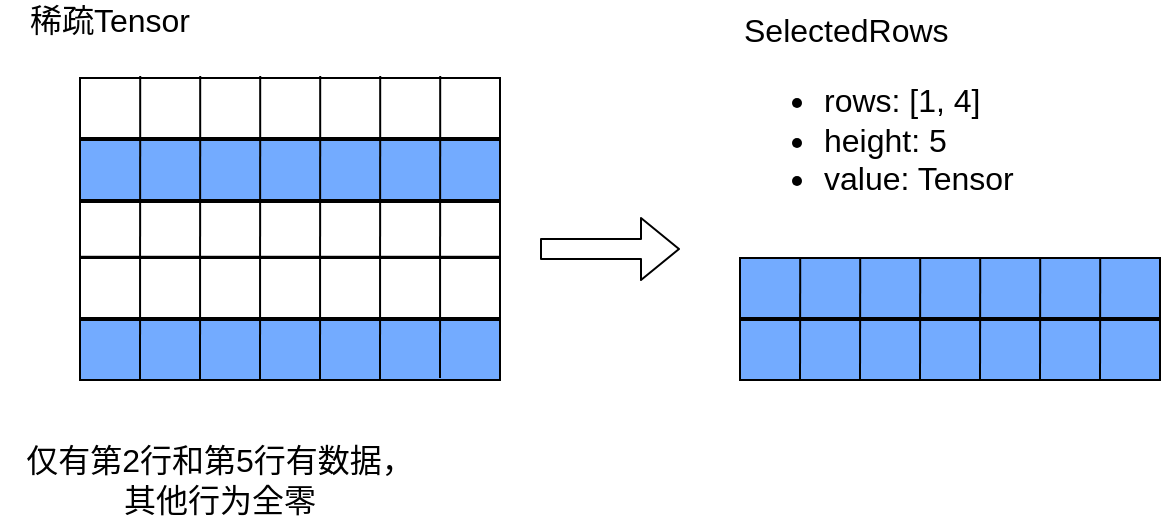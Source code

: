 <mxfile version="13.1.2" type="github" pages="3">
  <diagram id="MTYyF12gTvsuJ0GNYrn_" name="Page-1">
    <mxGraphModel dx="946" dy="613" grid="1" gridSize="10" guides="1" tooltips="1" connect="1" arrows="1" fold="1" page="1" pageScale="1" pageWidth="827" pageHeight="1169" math="0" shadow="0">
      <root>
        <mxCell id="0" />
        <mxCell id="1" parent="0" />
        <mxCell id="G4UdV7aBH-KdWNHp9eiu-1" value="" style="rounded=0;whiteSpace=wrap;html=1;" vertex="1" parent="1">
          <mxGeometry x="140" y="129" width="210" height="30" as="geometry" />
        </mxCell>
        <mxCell id="G4UdV7aBH-KdWNHp9eiu-2" value="" style="rounded=0;whiteSpace=wrap;html=1;fillColor=#73ABFF;" vertex="1" parent="1">
          <mxGeometry x="140" y="160" width="210" height="30" as="geometry" />
        </mxCell>
        <mxCell id="G4UdV7aBH-KdWNHp9eiu-3" value="" style="rounded=0;whiteSpace=wrap;html=1;" vertex="1" parent="1">
          <mxGeometry x="140" y="191" width="210" height="27.39" as="geometry" />
        </mxCell>
        <mxCell id="G4UdV7aBH-KdWNHp9eiu-5" value="" style="rounded=0;whiteSpace=wrap;html=1;" vertex="1" parent="1">
          <mxGeometry x="140" y="219" width="210" height="30" as="geometry" />
        </mxCell>
        <mxCell id="G4UdV7aBH-KdWNHp9eiu-6" value="" style="rounded=0;whiteSpace=wrap;html=1;fillColor=#73ABFF;" vertex="1" parent="1">
          <mxGeometry x="140" y="250" width="210" height="30" as="geometry" />
        </mxCell>
        <mxCell id="G4UdV7aBH-KdWNHp9eiu-7" value="稀疏Tensor" style="text;html=1;strokeColor=none;fillColor=none;align=center;verticalAlign=middle;whiteSpace=wrap;rounded=0;fontSize=16;" vertex="1" parent="1">
          <mxGeometry x="100" y="90" width="110" height="20" as="geometry" />
        </mxCell>
        <mxCell id="G4UdV7aBH-KdWNHp9eiu-8" value="" style="endArrow=none;html=1;fontSize=16;" edge="1" parent="1">
          <mxGeometry width="50" height="50" relative="1" as="geometry">
            <mxPoint x="170" y="280" as="sourcePoint" />
            <mxPoint x="170.11" y="128" as="targetPoint" />
          </mxGeometry>
        </mxCell>
        <mxCell id="G4UdV7aBH-KdWNHp9eiu-9" value="" style="endArrow=none;html=1;fontSize=16;" edge="1" parent="1">
          <mxGeometry width="50" height="50" relative="1" as="geometry">
            <mxPoint x="200" y="280" as="sourcePoint" />
            <mxPoint x="200.11" y="128" as="targetPoint" />
          </mxGeometry>
        </mxCell>
        <mxCell id="G4UdV7aBH-KdWNHp9eiu-10" value="" style="endArrow=none;html=1;fontSize=16;" edge="1" parent="1">
          <mxGeometry width="50" height="50" relative="1" as="geometry">
            <mxPoint x="230" y="280" as="sourcePoint" />
            <mxPoint x="230.11" y="128" as="targetPoint" />
          </mxGeometry>
        </mxCell>
        <mxCell id="G4UdV7aBH-KdWNHp9eiu-11" value="" style="endArrow=none;html=1;fontSize=16;" edge="1" parent="1">
          <mxGeometry width="50" height="50" relative="1" as="geometry">
            <mxPoint x="260" y="280" as="sourcePoint" />
            <mxPoint x="260.11" y="128" as="targetPoint" />
          </mxGeometry>
        </mxCell>
        <mxCell id="G4UdV7aBH-KdWNHp9eiu-12" value="" style="endArrow=none;html=1;fontSize=16;" edge="1" parent="1">
          <mxGeometry width="50" height="50" relative="1" as="geometry">
            <mxPoint x="290" y="280" as="sourcePoint" />
            <mxPoint x="290.11" y="128" as="targetPoint" />
          </mxGeometry>
        </mxCell>
        <mxCell id="G4UdV7aBH-KdWNHp9eiu-13" value="" style="endArrow=none;html=1;fontSize=16;" edge="1" parent="1">
          <mxGeometry width="50" height="50" relative="1" as="geometry">
            <mxPoint x="320" y="279" as="sourcePoint" />
            <mxPoint x="320.11" y="128" as="targetPoint" />
          </mxGeometry>
        </mxCell>
        <mxCell id="G4UdV7aBH-KdWNHp9eiu-16" value="仅有第2行和第5行有数据，其他行为全零" style="text;html=1;strokeColor=none;fillColor=none;align=center;verticalAlign=middle;whiteSpace=wrap;rounded=0;fontSize=16;" vertex="1" parent="1">
          <mxGeometry x="110" y="320" width="200" height="20" as="geometry" />
        </mxCell>
        <mxCell id="G4UdV7aBH-KdWNHp9eiu-17" value="SelectedRows&lt;br&gt;&lt;ul&gt;&lt;li&gt;&lt;span&gt;rows: [1, 4]&lt;/span&gt;&lt;/li&gt;&lt;li&gt;&lt;span&gt;height: 5&lt;/span&gt;&lt;/li&gt;&lt;li&gt;&lt;span&gt;value: Tensor&lt;/span&gt;&lt;/li&gt;&lt;/ul&gt;" style="text;html=1;strokeColor=none;fillColor=none;align=left;verticalAlign=middle;whiteSpace=wrap;rounded=0;fontSize=16;" vertex="1" parent="1">
          <mxGeometry x="470" y="110" width="160" height="80" as="geometry" />
        </mxCell>
        <mxCell id="G4UdV7aBH-KdWNHp9eiu-18" value="" style="rounded=0;whiteSpace=wrap;html=1;fillColor=#73ABFF;" vertex="1" parent="1">
          <mxGeometry x="470" y="250" width="210" height="30" as="geometry" />
        </mxCell>
        <mxCell id="G4UdV7aBH-KdWNHp9eiu-19" value="" style="rounded=0;whiteSpace=wrap;html=1;fillColor=#73ABFF;" vertex="1" parent="1">
          <mxGeometry x="470" y="219" width="210" height="30" as="geometry" />
        </mxCell>
        <mxCell id="G4UdV7aBH-KdWNHp9eiu-20" value="" style="shape=flexArrow;endArrow=classic;html=1;fontSize=16;" edge="1" parent="1">
          <mxGeometry width="50" height="50" relative="1" as="geometry">
            <mxPoint x="370" y="214.5" as="sourcePoint" />
            <mxPoint x="440" y="214.5" as="targetPoint" />
          </mxGeometry>
        </mxCell>
        <mxCell id="G4UdV7aBH-KdWNHp9eiu-21" value="" style="endArrow=none;html=1;fontSize=16;" edge="1" parent="1">
          <mxGeometry width="50" height="50" relative="1" as="geometry">
            <mxPoint x="500" y="280" as="sourcePoint" />
            <mxPoint x="500.11" y="219" as="targetPoint" />
          </mxGeometry>
        </mxCell>
        <mxCell id="G4UdV7aBH-KdWNHp9eiu-22" value="" style="endArrow=none;html=1;fontSize=16;" edge="1" parent="1">
          <mxGeometry width="50" height="50" relative="1" as="geometry">
            <mxPoint x="530" y="280" as="sourcePoint" />
            <mxPoint x="530.11" y="219" as="targetPoint" />
          </mxGeometry>
        </mxCell>
        <mxCell id="G4UdV7aBH-KdWNHp9eiu-23" value="" style="endArrow=none;html=1;fontSize=16;" edge="1" parent="1">
          <mxGeometry width="50" height="50" relative="1" as="geometry">
            <mxPoint x="560" y="280" as="sourcePoint" />
            <mxPoint x="560.11" y="219" as="targetPoint" />
          </mxGeometry>
        </mxCell>
        <mxCell id="G4UdV7aBH-KdWNHp9eiu-24" value="" style="endArrow=none;html=1;fontSize=16;" edge="1" parent="1">
          <mxGeometry width="50" height="50" relative="1" as="geometry">
            <mxPoint x="590" y="280" as="sourcePoint" />
            <mxPoint x="590.11" y="219" as="targetPoint" />
          </mxGeometry>
        </mxCell>
        <mxCell id="G4UdV7aBH-KdWNHp9eiu-25" value="" style="endArrow=none;html=1;fontSize=16;" edge="1" parent="1">
          <mxGeometry width="50" height="50" relative="1" as="geometry">
            <mxPoint x="620" y="280" as="sourcePoint" />
            <mxPoint x="620.11" y="219" as="targetPoint" />
          </mxGeometry>
        </mxCell>
        <mxCell id="G4UdV7aBH-KdWNHp9eiu-26" value="" style="endArrow=none;html=1;fontSize=16;" edge="1" parent="1">
          <mxGeometry width="50" height="50" relative="1" as="geometry">
            <mxPoint x="650" y="280" as="sourcePoint" />
            <mxPoint x="650.11" y="219" as="targetPoint" />
          </mxGeometry>
        </mxCell>
      </root>
    </mxGraphModel>
  </diagram>
  <diagram id="nHA9HziJSU1BrQK-HFao" name="Page-2">
    <mxGraphModel dx="946" dy="613" grid="1" gridSize="10" guides="1" tooltips="1" connect="1" arrows="1" fold="1" page="1" pageScale="1" pageWidth="827" pageHeight="1169" math="0" shadow="0">
      <root>
        <mxCell id="BDpQYNnFvyvDVqlyPss8-0" />
        <mxCell id="BDpQYNnFvyvDVqlyPss8-1" parent="BDpQYNnFvyvDVqlyPss8-0" />
        <mxCell id="qYO0gpx7SvZxx6nKNhVB-0" value="动态图多卡LoDTensor梯度聚合：以两张GPU卡的场景为例" style="text;html=1;strokeColor=none;fillColor=none;align=center;verticalAlign=middle;whiteSpace=wrap;rounded=0;fontSize=16;" vertex="1" parent="BDpQYNnFvyvDVqlyPss8-1">
          <mxGeometry x="190" y="120" width="430" height="20" as="geometry" />
        </mxCell>
        <mxCell id="qYO0gpx7SvZxx6nKNhVB-1" value="GPU1" style="text;html=1;strokeColor=none;fillColor=none;align=center;verticalAlign=middle;whiteSpace=wrap;rounded=0;fontSize=16;" vertex="1" parent="BDpQYNnFvyvDVqlyPss8-1">
          <mxGeometry x="190" y="180" width="90" height="20" as="geometry" />
        </mxCell>
        <mxCell id="qYO0gpx7SvZxx6nKNhVB-2" value="GPU2" style="text;html=1;strokeColor=none;fillColor=none;align=center;verticalAlign=middle;whiteSpace=wrap;rounded=0;fontSize=16;" vertex="1" parent="BDpQYNnFvyvDVqlyPss8-1">
          <mxGeometry x="500" y="180" width="90" height="20" as="geometry" />
        </mxCell>
        <mxCell id="CK6kxG5AmVaAt4VbqE1m-12" value="" style="rounded=0;whiteSpace=wrap;html=1;" vertex="1" parent="BDpQYNnFvyvDVqlyPss8-1">
          <mxGeometry x="142" y="249" width="210" height="30" as="geometry" />
        </mxCell>
        <mxCell id="CK6kxG5AmVaAt4VbqE1m-13" value="" style="rounded=0;whiteSpace=wrap;html=1;fillColor=#73ABFF;" vertex="1" parent="BDpQYNnFvyvDVqlyPss8-1">
          <mxGeometry x="142" y="280" width="210" height="30" as="geometry" />
        </mxCell>
        <mxCell id="CK6kxG5AmVaAt4VbqE1m-14" value="" style="rounded=0;whiteSpace=wrap;html=1;" vertex="1" parent="BDpQYNnFvyvDVqlyPss8-1">
          <mxGeometry x="142" y="311" width="210" height="27.39" as="geometry" />
        </mxCell>
        <mxCell id="CK6kxG5AmVaAt4VbqE1m-15" value="" style="rounded=0;whiteSpace=wrap;html=1;" vertex="1" parent="BDpQYNnFvyvDVqlyPss8-1">
          <mxGeometry x="142" y="339" width="210" height="30" as="geometry" />
        </mxCell>
        <mxCell id="CK6kxG5AmVaAt4VbqE1m-16" value="" style="rounded=0;whiteSpace=wrap;html=1;fillColor=#73ABFF;" vertex="1" parent="BDpQYNnFvyvDVqlyPss8-1">
          <mxGeometry x="142" y="370" width="210" height="30" as="geometry" />
        </mxCell>
        <mxCell id="CK6kxG5AmVaAt4VbqE1m-17" value="LoDTensor" style="text;html=1;strokeColor=none;fillColor=none;align=center;verticalAlign=middle;whiteSpace=wrap;rounded=0;fontSize=16;" vertex="1" parent="BDpQYNnFvyvDVqlyPss8-1">
          <mxGeometry x="185" y="220" width="110" height="20" as="geometry" />
        </mxCell>
        <mxCell id="CK6kxG5AmVaAt4VbqE1m-18" value="" style="endArrow=none;html=1;fontSize=16;" edge="1" parent="BDpQYNnFvyvDVqlyPss8-1">
          <mxGeometry width="50" height="50" relative="1" as="geometry">
            <mxPoint x="172" y="400" as="sourcePoint" />
            <mxPoint x="172.11" y="248" as="targetPoint" />
          </mxGeometry>
        </mxCell>
        <mxCell id="CK6kxG5AmVaAt4VbqE1m-19" value="" style="endArrow=none;html=1;fontSize=16;" edge="1" parent="BDpQYNnFvyvDVqlyPss8-1">
          <mxGeometry width="50" height="50" relative="1" as="geometry">
            <mxPoint x="202" y="400" as="sourcePoint" />
            <mxPoint x="202.11" y="248" as="targetPoint" />
          </mxGeometry>
        </mxCell>
        <mxCell id="CK6kxG5AmVaAt4VbqE1m-20" value="" style="endArrow=none;html=1;fontSize=16;" edge="1" parent="BDpQYNnFvyvDVqlyPss8-1">
          <mxGeometry width="50" height="50" relative="1" as="geometry">
            <mxPoint x="232" y="400" as="sourcePoint" />
            <mxPoint x="232.11" y="248" as="targetPoint" />
          </mxGeometry>
        </mxCell>
        <mxCell id="CK6kxG5AmVaAt4VbqE1m-21" value="" style="endArrow=none;html=1;fontSize=16;" edge="1" parent="BDpQYNnFvyvDVqlyPss8-1">
          <mxGeometry width="50" height="50" relative="1" as="geometry">
            <mxPoint x="262" y="400" as="sourcePoint" />
            <mxPoint x="262.11" y="248" as="targetPoint" />
          </mxGeometry>
        </mxCell>
        <mxCell id="CK6kxG5AmVaAt4VbqE1m-22" value="" style="endArrow=none;html=1;fontSize=16;" edge="1" parent="BDpQYNnFvyvDVqlyPss8-1">
          <mxGeometry width="50" height="50" relative="1" as="geometry">
            <mxPoint x="292" y="400" as="sourcePoint" />
            <mxPoint x="292.11" y="248" as="targetPoint" />
          </mxGeometry>
        </mxCell>
        <mxCell id="CK6kxG5AmVaAt4VbqE1m-23" value="" style="endArrow=none;html=1;fontSize=16;" edge="1" parent="BDpQYNnFvyvDVqlyPss8-1">
          <mxGeometry width="50" height="50" relative="1" as="geometry">
            <mxPoint x="322" y="399" as="sourcePoint" />
            <mxPoint x="322.11" y="248" as="targetPoint" />
          </mxGeometry>
        </mxCell>
        <mxCell id="CK6kxG5AmVaAt4VbqE1m-24" value="" style="rounded=0;whiteSpace=wrap;html=1;fillColor=#FFD3AD;" vertex="1" parent="BDpQYNnFvyvDVqlyPss8-1">
          <mxGeometry x="450" y="249" width="210" height="30" as="geometry" />
        </mxCell>
        <mxCell id="CK6kxG5AmVaAt4VbqE1m-25" value="" style="rounded=0;whiteSpace=wrap;html=1;" vertex="1" parent="BDpQYNnFvyvDVqlyPss8-1">
          <mxGeometry x="450" y="280" width="210" height="30" as="geometry" />
        </mxCell>
        <mxCell id="CK6kxG5AmVaAt4VbqE1m-26" value="" style="rounded=0;whiteSpace=wrap;html=1;fillColor=#FFD3AD;" vertex="1" parent="BDpQYNnFvyvDVqlyPss8-1">
          <mxGeometry x="450" y="311" width="210" height="27.39" as="geometry" />
        </mxCell>
        <mxCell id="CK6kxG5AmVaAt4VbqE1m-27" value="" style="rounded=0;whiteSpace=wrap;html=1;" vertex="1" parent="BDpQYNnFvyvDVqlyPss8-1">
          <mxGeometry x="450" y="339" width="210" height="30" as="geometry" />
        </mxCell>
        <mxCell id="CK6kxG5AmVaAt4VbqE1m-28" value="" style="rounded=0;whiteSpace=wrap;html=1;" vertex="1" parent="BDpQYNnFvyvDVqlyPss8-1">
          <mxGeometry x="450" y="370" width="210" height="30" as="geometry" />
        </mxCell>
        <mxCell id="CK6kxG5AmVaAt4VbqE1m-29" value="LoDTensor" style="text;html=1;strokeColor=none;fillColor=none;align=center;verticalAlign=middle;whiteSpace=wrap;rounded=0;fontSize=16;" vertex="1" parent="BDpQYNnFvyvDVqlyPss8-1">
          <mxGeometry x="493" y="220" width="110" height="20" as="geometry" />
        </mxCell>
        <mxCell id="CK6kxG5AmVaAt4VbqE1m-30" value="" style="endArrow=none;html=1;fontSize=16;" edge="1" parent="BDpQYNnFvyvDVqlyPss8-1">
          <mxGeometry width="50" height="50" relative="1" as="geometry">
            <mxPoint x="480" y="400" as="sourcePoint" />
            <mxPoint x="480.11" y="248" as="targetPoint" />
          </mxGeometry>
        </mxCell>
        <mxCell id="CK6kxG5AmVaAt4VbqE1m-31" value="" style="endArrow=none;html=1;fontSize=16;" edge="1" parent="BDpQYNnFvyvDVqlyPss8-1">
          <mxGeometry width="50" height="50" relative="1" as="geometry">
            <mxPoint x="510" y="400" as="sourcePoint" />
            <mxPoint x="510.11" y="248" as="targetPoint" />
          </mxGeometry>
        </mxCell>
        <mxCell id="CK6kxG5AmVaAt4VbqE1m-32" value="" style="endArrow=none;html=1;fontSize=16;" edge="1" parent="BDpQYNnFvyvDVqlyPss8-1">
          <mxGeometry width="50" height="50" relative="1" as="geometry">
            <mxPoint x="540" y="400" as="sourcePoint" />
            <mxPoint x="540.11" y="248" as="targetPoint" />
          </mxGeometry>
        </mxCell>
        <mxCell id="CK6kxG5AmVaAt4VbqE1m-33" value="" style="endArrow=none;html=1;fontSize=16;" edge="1" parent="BDpQYNnFvyvDVqlyPss8-1">
          <mxGeometry width="50" height="50" relative="1" as="geometry">
            <mxPoint x="570" y="400" as="sourcePoint" />
            <mxPoint x="570.11" y="248" as="targetPoint" />
          </mxGeometry>
        </mxCell>
        <mxCell id="CK6kxG5AmVaAt4VbqE1m-34" value="" style="endArrow=none;html=1;fontSize=16;" edge="1" parent="BDpQYNnFvyvDVqlyPss8-1">
          <mxGeometry width="50" height="50" relative="1" as="geometry">
            <mxPoint x="600" y="400" as="sourcePoint" />
            <mxPoint x="600.11" y="248" as="targetPoint" />
          </mxGeometry>
        </mxCell>
        <mxCell id="CK6kxG5AmVaAt4VbqE1m-35" value="" style="endArrow=none;html=1;fontSize=16;" edge="1" parent="BDpQYNnFvyvDVqlyPss8-1">
          <mxGeometry width="50" height="50" relative="1" as="geometry">
            <mxPoint x="630" y="399" as="sourcePoint" />
            <mxPoint x="630.11" y="248" as="targetPoint" />
          </mxGeometry>
        </mxCell>
        <mxCell id="CK6kxG5AmVaAt4VbqE1m-36" value="ncclAllReduce" style="text;html=1;align=center;verticalAlign=middle;whiteSpace=wrap;rounded=0;fontSize=16;" vertex="1" parent="BDpQYNnFvyvDVqlyPss8-1">
          <mxGeometry x="350" y="450" width="110" height="20" as="geometry" />
        </mxCell>
        <mxCell id="CK6kxG5AmVaAt4VbqE1m-38" value="" style="endArrow=none;dashed=1;html=1;fontSize=16;" edge="1" parent="BDpQYNnFvyvDVqlyPss8-1">
          <mxGeometry width="50" height="50" relative="1" as="geometry">
            <mxPoint x="400" y="690" as="sourcePoint" />
            <mxPoint x="400" y="200" as="targetPoint" />
          </mxGeometry>
        </mxCell>
        <mxCell id="CK6kxG5AmVaAt4VbqE1m-40" value="" style="rounded=0;whiteSpace=wrap;html=1;fillColor=#FFD3AD;" vertex="1" parent="BDpQYNnFvyvDVqlyPss8-1">
          <mxGeometry x="142" y="519" width="210" height="30" as="geometry" />
        </mxCell>
        <mxCell id="CK6kxG5AmVaAt4VbqE1m-41" value="" style="rounded=0;whiteSpace=wrap;html=1;fillColor=#73ABFF;" vertex="1" parent="BDpQYNnFvyvDVqlyPss8-1">
          <mxGeometry x="142" y="550" width="210" height="30" as="geometry" />
        </mxCell>
        <mxCell id="CK6kxG5AmVaAt4VbqE1m-42" value="" style="rounded=0;whiteSpace=wrap;html=1;fillColor=#FFD3AD;" vertex="1" parent="BDpQYNnFvyvDVqlyPss8-1">
          <mxGeometry x="142" y="581" width="210" height="27.39" as="geometry" />
        </mxCell>
        <mxCell id="CK6kxG5AmVaAt4VbqE1m-43" value="" style="rounded=0;whiteSpace=wrap;html=1;" vertex="1" parent="BDpQYNnFvyvDVqlyPss8-1">
          <mxGeometry x="142" y="609" width="210" height="30" as="geometry" />
        </mxCell>
        <mxCell id="CK6kxG5AmVaAt4VbqE1m-44" value="" style="rounded=0;whiteSpace=wrap;html=1;fillColor=#73ABFF;" vertex="1" parent="BDpQYNnFvyvDVqlyPss8-1">
          <mxGeometry x="142" y="640" width="210" height="30" as="geometry" />
        </mxCell>
        <mxCell id="CK6kxG5AmVaAt4VbqE1m-45" value="LoDTensor" style="text;html=1;strokeColor=none;fillColor=none;align=center;verticalAlign=middle;whiteSpace=wrap;rounded=0;fontSize=16;" vertex="1" parent="BDpQYNnFvyvDVqlyPss8-1">
          <mxGeometry x="185" y="490" width="110" height="20" as="geometry" />
        </mxCell>
        <mxCell id="CK6kxG5AmVaAt4VbqE1m-46" value="" style="endArrow=none;html=1;fontSize=16;" edge="1" parent="BDpQYNnFvyvDVqlyPss8-1">
          <mxGeometry width="50" height="50" relative="1" as="geometry">
            <mxPoint x="172" y="670" as="sourcePoint" />
            <mxPoint x="172.11" y="518" as="targetPoint" />
          </mxGeometry>
        </mxCell>
        <mxCell id="CK6kxG5AmVaAt4VbqE1m-47" value="" style="endArrow=none;html=1;fontSize=16;" edge="1" parent="BDpQYNnFvyvDVqlyPss8-1">
          <mxGeometry width="50" height="50" relative="1" as="geometry">
            <mxPoint x="202" y="670" as="sourcePoint" />
            <mxPoint x="202.11" y="518" as="targetPoint" />
          </mxGeometry>
        </mxCell>
        <mxCell id="CK6kxG5AmVaAt4VbqE1m-48" value="" style="endArrow=none;html=1;fontSize=16;" edge="1" parent="BDpQYNnFvyvDVqlyPss8-1">
          <mxGeometry width="50" height="50" relative="1" as="geometry">
            <mxPoint x="232" y="670" as="sourcePoint" />
            <mxPoint x="232.11" y="518" as="targetPoint" />
          </mxGeometry>
        </mxCell>
        <mxCell id="CK6kxG5AmVaAt4VbqE1m-49" value="" style="endArrow=none;html=1;fontSize=16;" edge="1" parent="BDpQYNnFvyvDVqlyPss8-1">
          <mxGeometry width="50" height="50" relative="1" as="geometry">
            <mxPoint x="262" y="670" as="sourcePoint" />
            <mxPoint x="262.11" y="518" as="targetPoint" />
          </mxGeometry>
        </mxCell>
        <mxCell id="CK6kxG5AmVaAt4VbqE1m-50" value="" style="endArrow=none;html=1;fontSize=16;" edge="1" parent="BDpQYNnFvyvDVqlyPss8-1">
          <mxGeometry width="50" height="50" relative="1" as="geometry">
            <mxPoint x="292" y="670" as="sourcePoint" />
            <mxPoint x="292.11" y="518" as="targetPoint" />
          </mxGeometry>
        </mxCell>
        <mxCell id="CK6kxG5AmVaAt4VbqE1m-51" value="" style="endArrow=none;html=1;fontSize=16;" edge="1" parent="BDpQYNnFvyvDVqlyPss8-1">
          <mxGeometry width="50" height="50" relative="1" as="geometry">
            <mxPoint x="322" y="669" as="sourcePoint" />
            <mxPoint x="322.11" y="518" as="targetPoint" />
          </mxGeometry>
        </mxCell>
        <mxCell id="CK6kxG5AmVaAt4VbqE1m-52" value="" style="endArrow=classic;html=1;fontSize=16;exitX=0.5;exitY=1;exitDx=0;exitDy=0;rounded=1;dashed=1;" edge="1" parent="BDpQYNnFvyvDVqlyPss8-1" source="CK6kxG5AmVaAt4VbqE1m-28">
          <mxGeometry width="50" height="50" relative="1" as="geometry">
            <mxPoint x="390" y="450" as="sourcePoint" />
            <mxPoint x="240" y="480" as="targetPoint" />
          </mxGeometry>
        </mxCell>
        <mxCell id="CK6kxG5AmVaAt4VbqE1m-53" value="" style="endArrow=classic;html=1;fontSize=16;exitX=0.471;exitY=1.067;exitDx=0;exitDy=0;dashed=1;exitPerimeter=0;" edge="1" parent="BDpQYNnFvyvDVqlyPss8-1" source="CK6kxG5AmVaAt4VbqE1m-16">
          <mxGeometry width="50" height="50" relative="1" as="geometry">
            <mxPoint x="390" y="450" as="sourcePoint" />
            <mxPoint x="240" y="480" as="targetPoint" />
          </mxGeometry>
        </mxCell>
        <mxCell id="CK6kxG5AmVaAt4VbqE1m-56" value="" style="rounded=0;whiteSpace=wrap;html=1;fillColor=#FFD3AD;" vertex="1" parent="BDpQYNnFvyvDVqlyPss8-1">
          <mxGeometry x="450" y="524" width="210" height="30" as="geometry" />
        </mxCell>
        <mxCell id="CK6kxG5AmVaAt4VbqE1m-57" value="" style="rounded=0;whiteSpace=wrap;html=1;fillColor=#73ABFF;" vertex="1" parent="BDpQYNnFvyvDVqlyPss8-1">
          <mxGeometry x="450" y="555" width="210" height="30" as="geometry" />
        </mxCell>
        <mxCell id="CK6kxG5AmVaAt4VbqE1m-58" value="" style="rounded=0;whiteSpace=wrap;html=1;fillColor=#FFD3AD;" vertex="1" parent="BDpQYNnFvyvDVqlyPss8-1">
          <mxGeometry x="450" y="586" width="210" height="27.39" as="geometry" />
        </mxCell>
        <mxCell id="CK6kxG5AmVaAt4VbqE1m-59" value="" style="rounded=0;whiteSpace=wrap;html=1;" vertex="1" parent="BDpQYNnFvyvDVqlyPss8-1">
          <mxGeometry x="450" y="614" width="210" height="30" as="geometry" />
        </mxCell>
        <mxCell id="CK6kxG5AmVaAt4VbqE1m-60" value="" style="rounded=0;whiteSpace=wrap;html=1;fillColor=#73ABFF;" vertex="1" parent="BDpQYNnFvyvDVqlyPss8-1">
          <mxGeometry x="450" y="645" width="210" height="30" as="geometry" />
        </mxCell>
        <mxCell id="CK6kxG5AmVaAt4VbqE1m-61" value="LoDTensor" style="text;html=1;strokeColor=none;fillColor=none;align=center;verticalAlign=middle;whiteSpace=wrap;rounded=0;fontSize=16;" vertex="1" parent="BDpQYNnFvyvDVqlyPss8-1">
          <mxGeometry x="493" y="495" width="110" height="20" as="geometry" />
        </mxCell>
        <mxCell id="CK6kxG5AmVaAt4VbqE1m-62" value="" style="endArrow=none;html=1;fontSize=16;" edge="1" parent="BDpQYNnFvyvDVqlyPss8-1">
          <mxGeometry width="50" height="50" relative="1" as="geometry">
            <mxPoint x="480" y="675" as="sourcePoint" />
            <mxPoint x="480.11" y="523" as="targetPoint" />
          </mxGeometry>
        </mxCell>
        <mxCell id="CK6kxG5AmVaAt4VbqE1m-63" value="" style="endArrow=none;html=1;fontSize=16;" edge="1" parent="BDpQYNnFvyvDVqlyPss8-1">
          <mxGeometry width="50" height="50" relative="1" as="geometry">
            <mxPoint x="510" y="675" as="sourcePoint" />
            <mxPoint x="510.11" y="523" as="targetPoint" />
          </mxGeometry>
        </mxCell>
        <mxCell id="CK6kxG5AmVaAt4VbqE1m-64" value="" style="endArrow=none;html=1;fontSize=16;" edge="1" parent="BDpQYNnFvyvDVqlyPss8-1">
          <mxGeometry width="50" height="50" relative="1" as="geometry">
            <mxPoint x="540" y="675" as="sourcePoint" />
            <mxPoint x="540.11" y="523" as="targetPoint" />
          </mxGeometry>
        </mxCell>
        <mxCell id="CK6kxG5AmVaAt4VbqE1m-65" value="" style="endArrow=none;html=1;fontSize=16;" edge="1" parent="BDpQYNnFvyvDVqlyPss8-1">
          <mxGeometry width="50" height="50" relative="1" as="geometry">
            <mxPoint x="570" y="675" as="sourcePoint" />
            <mxPoint x="570.11" y="523" as="targetPoint" />
          </mxGeometry>
        </mxCell>
        <mxCell id="CK6kxG5AmVaAt4VbqE1m-66" value="" style="endArrow=none;html=1;fontSize=16;" edge="1" parent="BDpQYNnFvyvDVqlyPss8-1">
          <mxGeometry width="50" height="50" relative="1" as="geometry">
            <mxPoint x="600" y="675" as="sourcePoint" />
            <mxPoint x="600.11" y="523" as="targetPoint" />
          </mxGeometry>
        </mxCell>
        <mxCell id="CK6kxG5AmVaAt4VbqE1m-67" value="" style="endArrow=none;html=1;fontSize=16;" edge="1" parent="BDpQYNnFvyvDVqlyPss8-1">
          <mxGeometry width="50" height="50" relative="1" as="geometry">
            <mxPoint x="630" y="674" as="sourcePoint" />
            <mxPoint x="630.11" y="523" as="targetPoint" />
          </mxGeometry>
        </mxCell>
        <mxCell id="CK6kxG5AmVaAt4VbqE1m-68" value="" style="endArrow=classic;html=1;fontSize=16;dashed=1;" edge="1" parent="BDpQYNnFvyvDVqlyPss8-1">
          <mxGeometry width="50" height="50" relative="1" as="geometry">
            <mxPoint x="247" y="400" as="sourcePoint" />
            <mxPoint x="550" y="490" as="targetPoint" />
          </mxGeometry>
        </mxCell>
        <mxCell id="CK6kxG5AmVaAt4VbqE1m-69" value="" style="endArrow=classic;html=1;fontSize=16;exitX=0.5;exitY=1;exitDx=0;exitDy=0;dashed=1;" edge="1" parent="BDpQYNnFvyvDVqlyPss8-1" source="CK6kxG5AmVaAt4VbqE1m-28">
          <mxGeometry width="50" height="50" relative="1" as="geometry">
            <mxPoint x="550" y="400" as="sourcePoint" />
            <mxPoint x="550" y="490" as="targetPoint" />
          </mxGeometry>
        </mxCell>
      </root>
    </mxGraphModel>
  </diagram>
  <diagram id="unCJ95X1eSfSijAG95JO" name="Page-3">
    <mxGraphModel dx="946" dy="613" grid="1" gridSize="10" guides="1" tooltips="1" connect="1" arrows="1" fold="1" page="1" pageScale="1" pageWidth="827" pageHeight="1169" math="0" shadow="0">
      <root>
        <mxCell id="OSHNpdKu0lb-3jEaRHAi-0" />
        <mxCell id="OSHNpdKu0lb-3jEaRHAi-1" parent="OSHNpdKu0lb-3jEaRHAi-0" />
        <mxCell id="GmU-8ygoLXOijMRnAwnC-0" value="动态图多卡SelectedRows梯度聚合：以两张GPU卡的场景为例" style="text;html=1;strokeColor=none;fillColor=none;align=center;verticalAlign=middle;whiteSpace=wrap;rounded=0;fontSize=16;" vertex="1" parent="OSHNpdKu0lb-3jEaRHAi-1">
          <mxGeometry x="160" y="120" width="470" height="20" as="geometry" />
        </mxCell>
        <mxCell id="GmU-8ygoLXOijMRnAwnC-1" value="GPU1" style="text;html=1;strokeColor=none;fillColor=none;align=center;verticalAlign=middle;whiteSpace=wrap;rounded=0;fontSize=16;" vertex="1" parent="OSHNpdKu0lb-3jEaRHAi-1">
          <mxGeometry x="190" y="180" width="90" height="20" as="geometry" />
        </mxCell>
        <mxCell id="GmU-8ygoLXOijMRnAwnC-2" value="GPU2" style="text;html=1;strokeColor=none;fillColor=none;align=center;verticalAlign=middle;whiteSpace=wrap;rounded=0;fontSize=16;" vertex="1" parent="OSHNpdKu0lb-3jEaRHAi-1">
          <mxGeometry x="500" y="180" width="90" height="20" as="geometry" />
        </mxCell>
        <mxCell id="GmU-8ygoLXOijMRnAwnC-28" value="" style="endArrow=none;dashed=1;html=1;fontSize=16;" edge="1" parent="OSHNpdKu0lb-3jEaRHAi-1">
          <mxGeometry width="50" height="50" relative="1" as="geometry">
            <mxPoint x="400" y="690" as="sourcePoint" />
            <mxPoint x="400" y="200" as="targetPoint" />
          </mxGeometry>
        </mxCell>
        <mxCell id="cGCYRduokPClCP7KU8nI-0" value="SelectedRows&lt;br&gt;&lt;ul&gt;&lt;li&gt;&lt;span&gt;rows: [1, 4]&lt;/span&gt;&lt;/li&gt;&lt;li&gt;&lt;span&gt;height: 5&lt;/span&gt;&lt;/li&gt;&lt;li&gt;&lt;span&gt;value: Tensor&lt;/span&gt;&lt;/li&gt;&lt;/ul&gt;" style="text;html=1;strokeColor=none;fillColor=none;align=left;verticalAlign=middle;whiteSpace=wrap;rounded=0;fontSize=16;" vertex="1" parent="OSHNpdKu0lb-3jEaRHAi-1">
          <mxGeometry x="160" y="240" width="160" height="80" as="geometry" />
        </mxCell>
        <mxCell id="cGCYRduokPClCP7KU8nI-1" value="" style="rounded=0;whiteSpace=wrap;html=1;fillColor=#73ABFF;" vertex="1" parent="OSHNpdKu0lb-3jEaRHAi-1">
          <mxGeometry x="160" y="380" width="210" height="30" as="geometry" />
        </mxCell>
        <mxCell id="cGCYRduokPClCP7KU8nI-2" value="" style="rounded=0;whiteSpace=wrap;html=1;fillColor=#73ABFF;" vertex="1" parent="OSHNpdKu0lb-3jEaRHAi-1">
          <mxGeometry x="160" y="349" width="210" height="30" as="geometry" />
        </mxCell>
        <mxCell id="cGCYRduokPClCP7KU8nI-3" value="" style="endArrow=none;html=1;fontSize=16;" edge="1" parent="OSHNpdKu0lb-3jEaRHAi-1">
          <mxGeometry width="50" height="50" relative="1" as="geometry">
            <mxPoint x="190" y="410" as="sourcePoint" />
            <mxPoint x="190.11" y="349" as="targetPoint" />
          </mxGeometry>
        </mxCell>
        <mxCell id="cGCYRduokPClCP7KU8nI-4" value="" style="endArrow=none;html=1;fontSize=16;" edge="1" parent="OSHNpdKu0lb-3jEaRHAi-1">
          <mxGeometry width="50" height="50" relative="1" as="geometry">
            <mxPoint x="220" y="410" as="sourcePoint" />
            <mxPoint x="220.11" y="349" as="targetPoint" />
          </mxGeometry>
        </mxCell>
        <mxCell id="cGCYRduokPClCP7KU8nI-5" value="" style="endArrow=none;html=1;fontSize=16;" edge="1" parent="OSHNpdKu0lb-3jEaRHAi-1">
          <mxGeometry width="50" height="50" relative="1" as="geometry">
            <mxPoint x="250" y="410" as="sourcePoint" />
            <mxPoint x="250.11" y="349" as="targetPoint" />
          </mxGeometry>
        </mxCell>
        <mxCell id="cGCYRduokPClCP7KU8nI-6" value="" style="endArrow=none;html=1;fontSize=16;" edge="1" parent="OSHNpdKu0lb-3jEaRHAi-1">
          <mxGeometry width="50" height="50" relative="1" as="geometry">
            <mxPoint x="280" y="410" as="sourcePoint" />
            <mxPoint x="280.11" y="349" as="targetPoint" />
          </mxGeometry>
        </mxCell>
        <mxCell id="cGCYRduokPClCP7KU8nI-7" value="" style="endArrow=none;html=1;fontSize=16;" edge="1" parent="OSHNpdKu0lb-3jEaRHAi-1">
          <mxGeometry width="50" height="50" relative="1" as="geometry">
            <mxPoint x="310" y="410" as="sourcePoint" />
            <mxPoint x="310.11" y="349" as="targetPoint" />
          </mxGeometry>
        </mxCell>
        <mxCell id="cGCYRduokPClCP7KU8nI-8" value="" style="endArrow=none;html=1;fontSize=16;" edge="1" parent="OSHNpdKu0lb-3jEaRHAi-1">
          <mxGeometry width="50" height="50" relative="1" as="geometry">
            <mxPoint x="340" y="410" as="sourcePoint" />
            <mxPoint x="340.11" y="349" as="targetPoint" />
          </mxGeometry>
        </mxCell>
        <mxCell id="cGCYRduokPClCP7KU8nI-9" value="SelectedRows&lt;br&gt;&lt;ul&gt;&lt;li&gt;&lt;span&gt;rows: [0, 2]&lt;/span&gt;&lt;/li&gt;&lt;li&gt;&lt;span&gt;height: 5&lt;/span&gt;&lt;/li&gt;&lt;li&gt;&lt;span&gt;value: Tensor&lt;/span&gt;&lt;/li&gt;&lt;/ul&gt;" style="text;html=1;strokeColor=none;fillColor=none;align=left;verticalAlign=middle;whiteSpace=wrap;rounded=0;fontSize=16;" vertex="1" parent="OSHNpdKu0lb-3jEaRHAi-1">
          <mxGeometry x="450" y="240" width="160" height="80" as="geometry" />
        </mxCell>
        <mxCell id="cGCYRduokPClCP7KU8nI-10" value="" style="rounded=0;whiteSpace=wrap;html=1;fillColor=#FFD3AD;" vertex="1" parent="OSHNpdKu0lb-3jEaRHAi-1">
          <mxGeometry x="450" y="380" width="210" height="30" as="geometry" />
        </mxCell>
        <mxCell id="cGCYRduokPClCP7KU8nI-11" value="" style="rounded=0;whiteSpace=wrap;html=1;fillColor=#FFD3AD;" vertex="1" parent="OSHNpdKu0lb-3jEaRHAi-1">
          <mxGeometry x="450" y="349" width="210" height="30" as="geometry" />
        </mxCell>
        <mxCell id="cGCYRduokPClCP7KU8nI-12" value="" style="endArrow=none;html=1;fontSize=16;" edge="1" parent="OSHNpdKu0lb-3jEaRHAi-1">
          <mxGeometry width="50" height="50" relative="1" as="geometry">
            <mxPoint x="480" y="410" as="sourcePoint" />
            <mxPoint x="480.11" y="349" as="targetPoint" />
          </mxGeometry>
        </mxCell>
        <mxCell id="cGCYRduokPClCP7KU8nI-13" value="" style="endArrow=none;html=1;fontSize=16;" edge="1" parent="OSHNpdKu0lb-3jEaRHAi-1">
          <mxGeometry width="50" height="50" relative="1" as="geometry">
            <mxPoint x="510" y="410" as="sourcePoint" />
            <mxPoint x="510.11" y="349" as="targetPoint" />
          </mxGeometry>
        </mxCell>
        <mxCell id="cGCYRduokPClCP7KU8nI-14" value="" style="endArrow=none;html=1;fontSize=16;" edge="1" parent="OSHNpdKu0lb-3jEaRHAi-1">
          <mxGeometry width="50" height="50" relative="1" as="geometry">
            <mxPoint x="540" y="410" as="sourcePoint" />
            <mxPoint x="540.11" y="349" as="targetPoint" />
          </mxGeometry>
        </mxCell>
        <mxCell id="cGCYRduokPClCP7KU8nI-15" value="" style="endArrow=none;html=1;fontSize=16;" edge="1" parent="OSHNpdKu0lb-3jEaRHAi-1">
          <mxGeometry width="50" height="50" relative="1" as="geometry">
            <mxPoint x="570" y="410" as="sourcePoint" />
            <mxPoint x="570.11" y="349" as="targetPoint" />
          </mxGeometry>
        </mxCell>
        <mxCell id="cGCYRduokPClCP7KU8nI-16" value="" style="endArrow=none;html=1;fontSize=16;" edge="1" parent="OSHNpdKu0lb-3jEaRHAi-1">
          <mxGeometry width="50" height="50" relative="1" as="geometry">
            <mxPoint x="600" y="410" as="sourcePoint" />
            <mxPoint x="600.11" y="349" as="targetPoint" />
          </mxGeometry>
        </mxCell>
        <mxCell id="cGCYRduokPClCP7KU8nI-17" value="" style="endArrow=none;html=1;fontSize=16;" edge="1" parent="OSHNpdKu0lb-3jEaRHAi-1">
          <mxGeometry width="50" height="50" relative="1" as="geometry">
            <mxPoint x="630" y="410" as="sourcePoint" />
            <mxPoint x="630.11" y="349" as="targetPoint" />
          </mxGeometry>
        </mxCell>
        <mxCell id="cGCYRduokPClCP7KU8nI-18" value="ncclAllGather: 收集" style="text;html=1;strokeColor=none;fillColor=none;align=center;verticalAlign=middle;whiteSpace=wrap;rounded=0;fontSize=16;" vertex="1" parent="OSHNpdKu0lb-3jEaRHAi-1">
          <mxGeometry x="260" y="440" width="140" height="20" as="geometry" />
        </mxCell>
      </root>
    </mxGraphModel>
  </diagram>
</mxfile>
